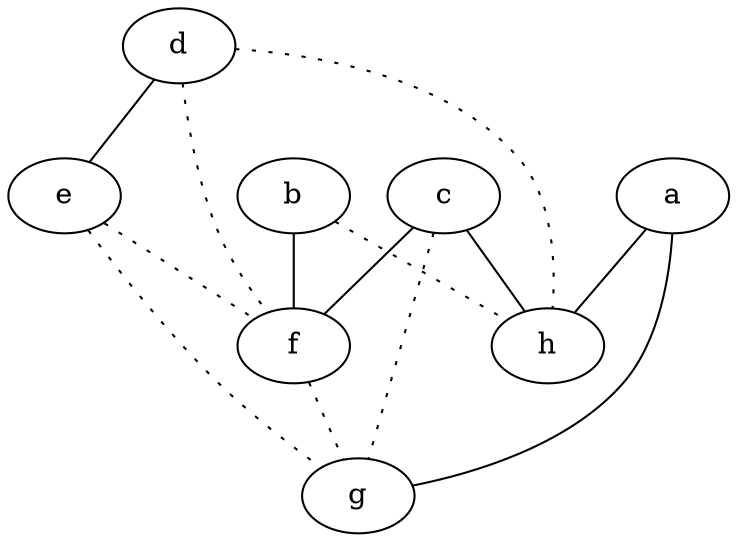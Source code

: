 graph {
a -- g;
a -- h;
b -- f;
b -- h [style=dotted];
c -- f;
c -- g [style=dotted];
c -- h;
d -- e;
d -- f [style=dotted];
d -- h [style=dotted];
e -- f [style=dotted];
e -- g [style=dotted];
f -- g [style=dotted];
}
